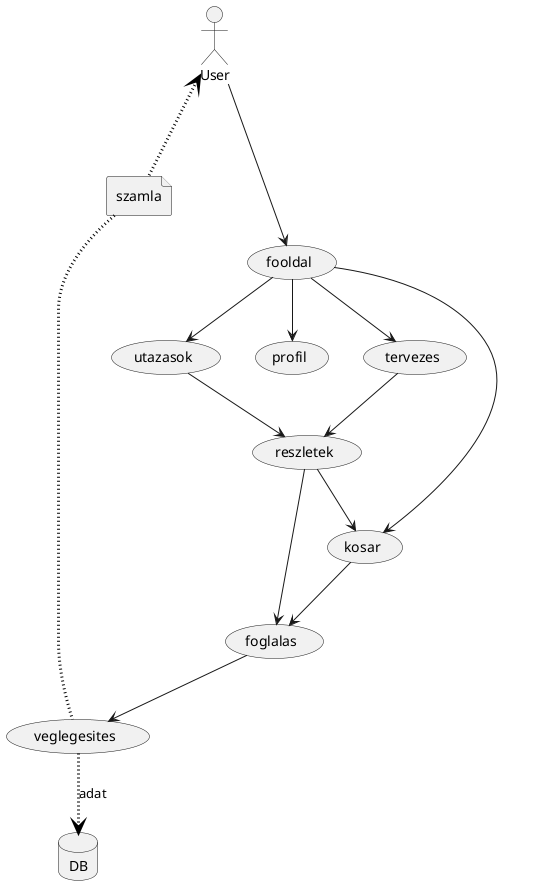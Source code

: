 @startuml

:User:

(fooldal)
(utazasok)
(tervezes)
(profil)
(kosar)
(reszletek)
(foglalas)
file szamla
database DB

:User:--->(fooldal)
(fooldal) -->(tervezes)
(fooldal) -->(utazasok)
(fooldal) -->(kosar)
(fooldal) -->(profil)
(utazasok)-->(reszletek)
(tervezes)-->(reszletek)
(reszletek)-->(kosar)
(reszletek)-->(foglalas)
(kosar)-->(foglalas)
(foglalas) --> (veglegesites)
(veglegesites) -[#black,dotted,thickness=3]-> DB  :adat 
(veglegesites) -[#black,dotted,thickness=3]up- szamla  
szamla -[#black,dotted,thickness=3]up-> :User:
@enduml